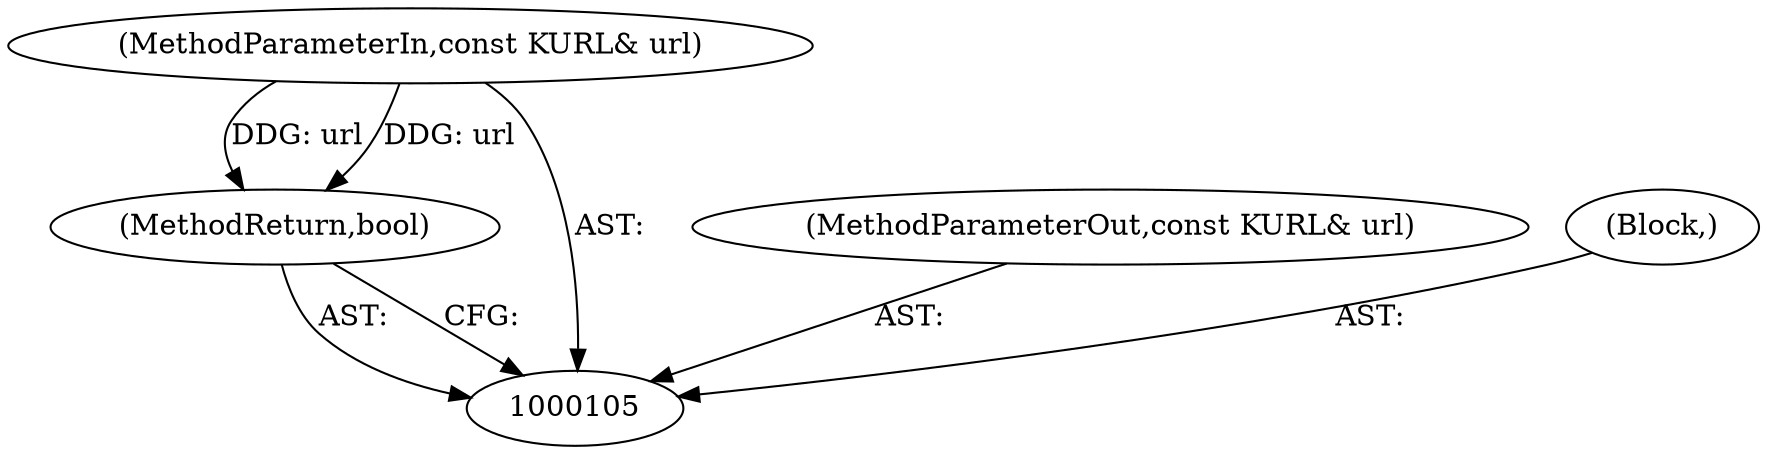 digraph "0_Chrome_90f878780cce9c4b0475fcea14d91b8f510cce11_0" {
"1000108" [label="(MethodReturn,bool)"];
"1000106" [label="(MethodParameterIn,const KURL& url)"];
"1000113" [label="(MethodParameterOut,const KURL& url)"];
"1000107" [label="(Block,)"];
"1000108" -> "1000105"  [label="AST: "];
"1000108" -> "1000105"  [label="CFG: "];
"1000106" -> "1000108"  [label="DDG: url"];
"1000106" -> "1000105"  [label="AST: "];
"1000106" -> "1000108"  [label="DDG: url"];
"1000113" -> "1000105"  [label="AST: "];
"1000107" -> "1000105"  [label="AST: "];
}
